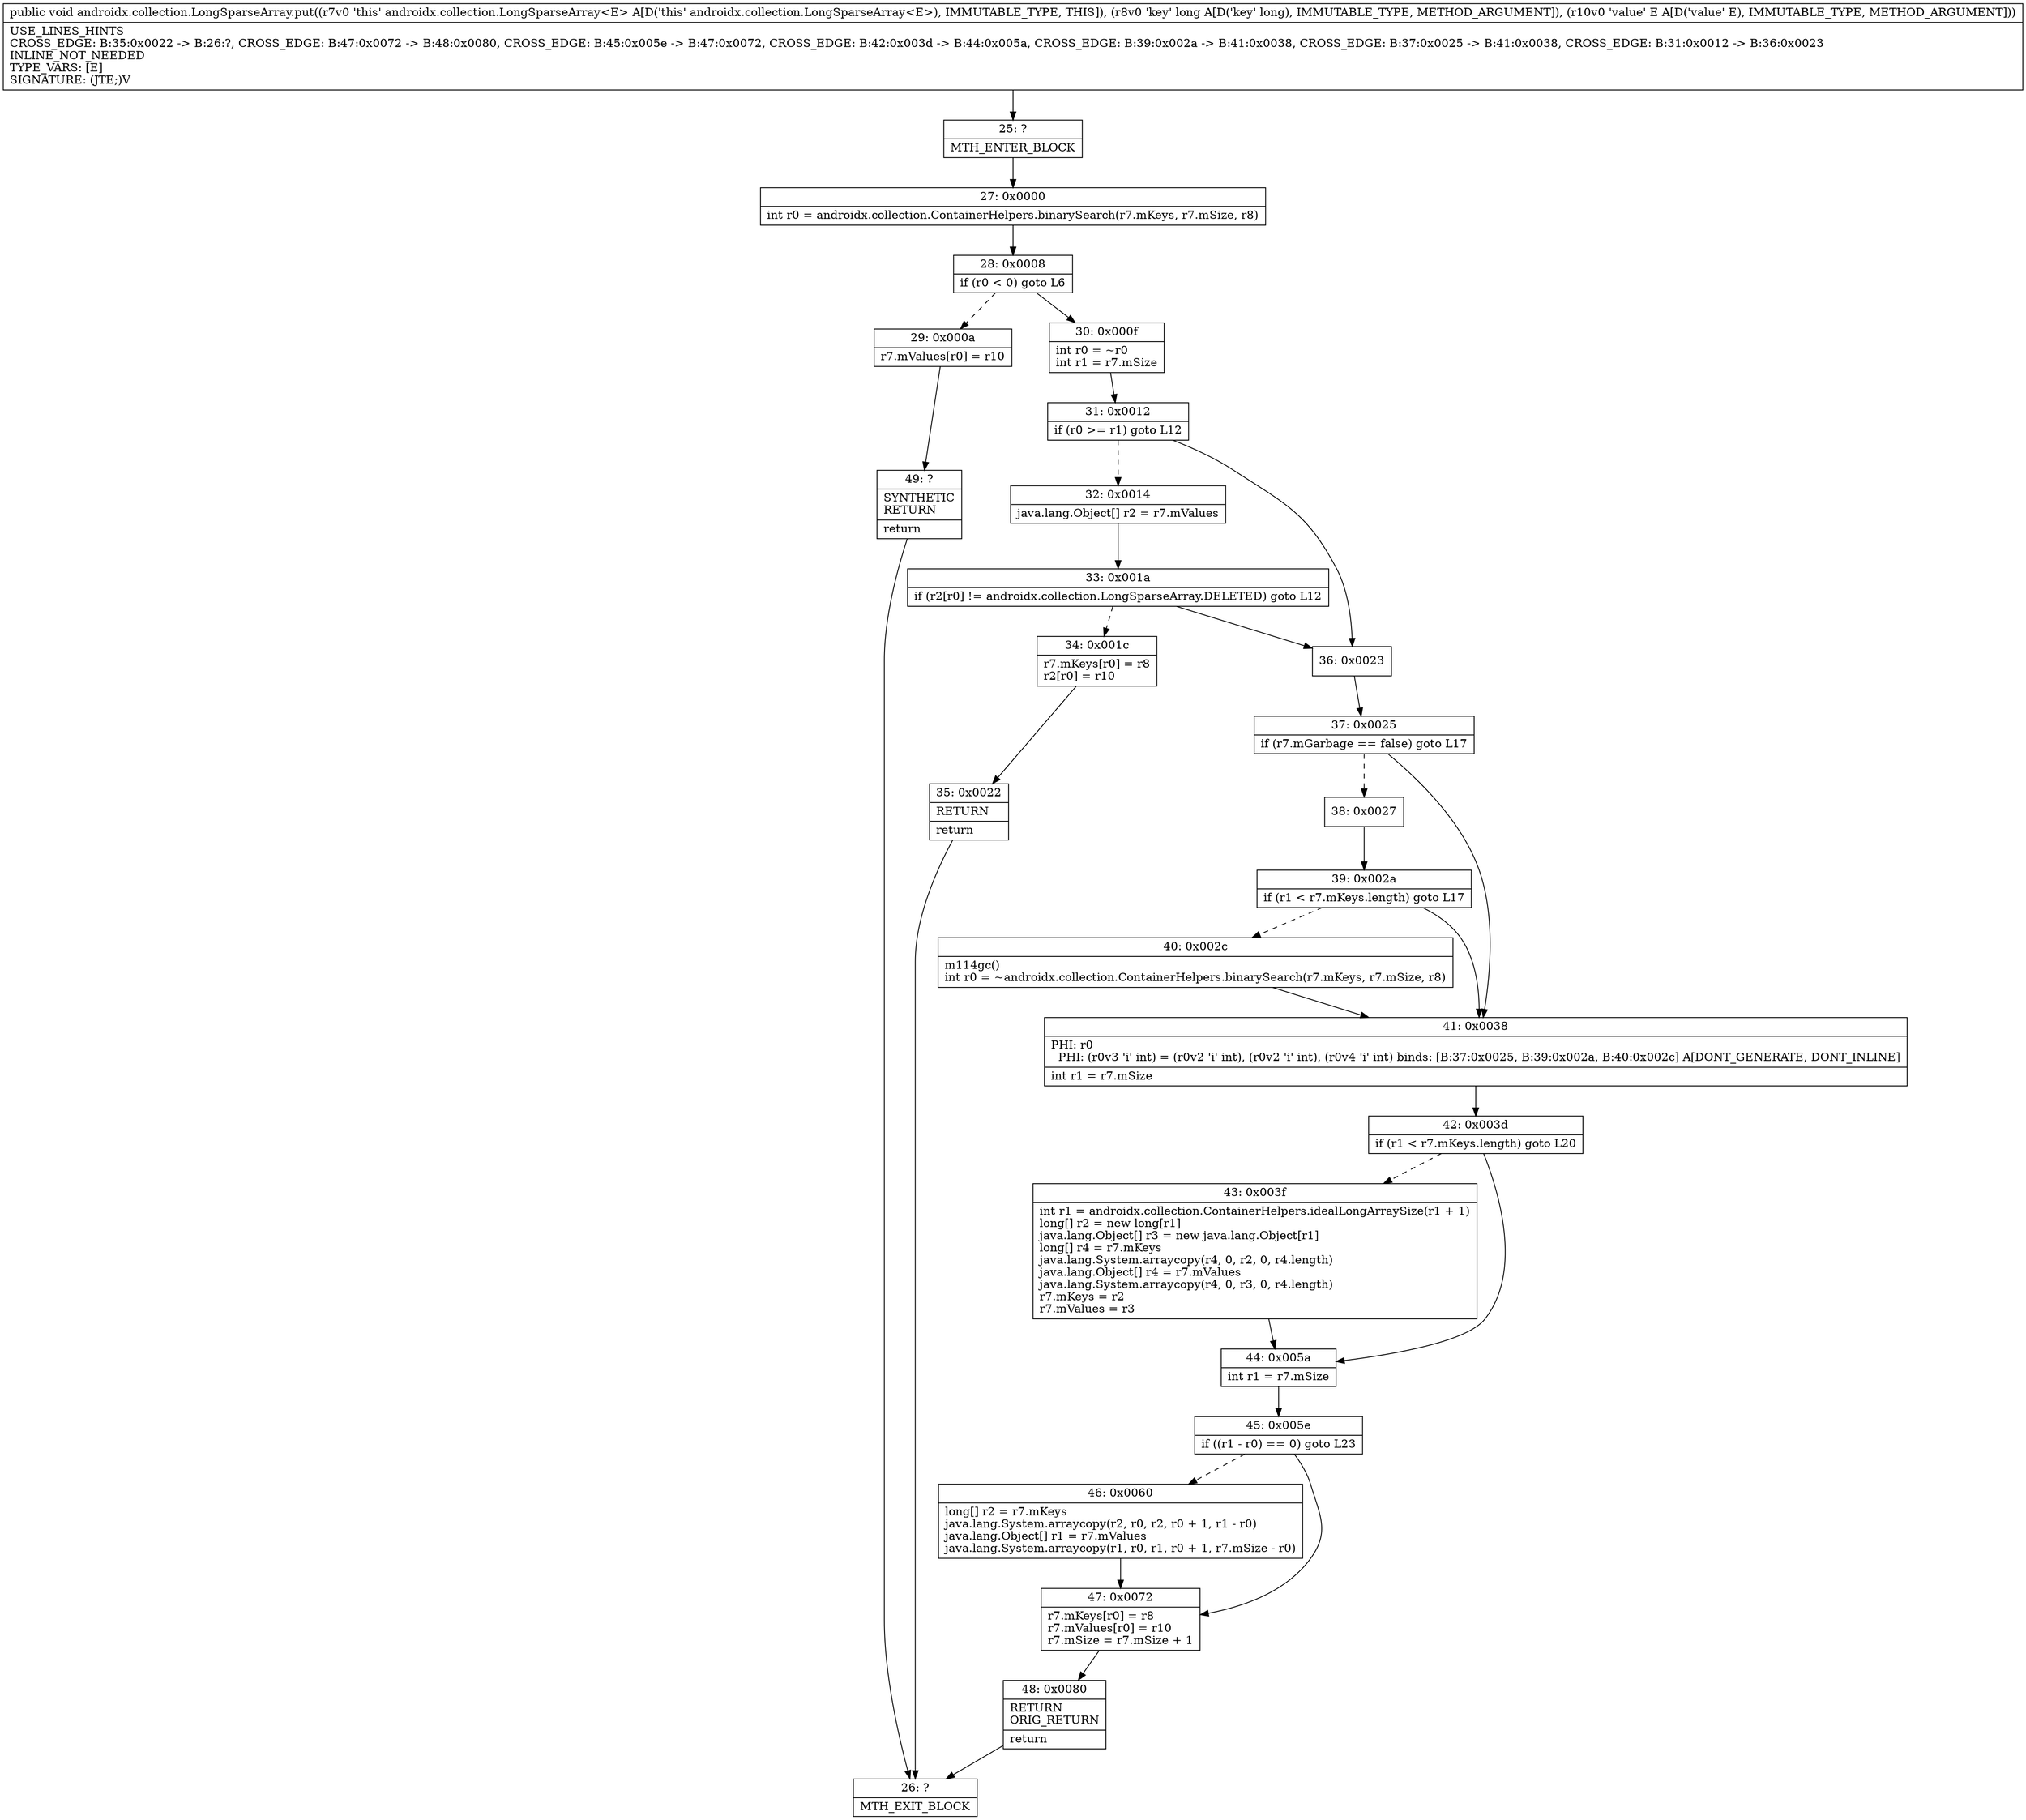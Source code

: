 digraph "CFG forandroidx.collection.LongSparseArray.put(JLjava\/lang\/Object;)V" {
Node_25 [shape=record,label="{25\:\ ?|MTH_ENTER_BLOCK\l}"];
Node_27 [shape=record,label="{27\:\ 0x0000|int r0 = androidx.collection.ContainerHelpers.binarySearch(r7.mKeys, r7.mSize, r8)\l}"];
Node_28 [shape=record,label="{28\:\ 0x0008|if (r0 \< 0) goto L6\l}"];
Node_29 [shape=record,label="{29\:\ 0x000a|r7.mValues[r0] = r10\l}"];
Node_49 [shape=record,label="{49\:\ ?|SYNTHETIC\lRETURN\l|return\l}"];
Node_26 [shape=record,label="{26\:\ ?|MTH_EXIT_BLOCK\l}"];
Node_30 [shape=record,label="{30\:\ 0x000f|int r0 = ~r0\lint r1 = r7.mSize\l}"];
Node_31 [shape=record,label="{31\:\ 0x0012|if (r0 \>= r1) goto L12\l}"];
Node_32 [shape=record,label="{32\:\ 0x0014|java.lang.Object[] r2 = r7.mValues\l}"];
Node_33 [shape=record,label="{33\:\ 0x001a|if (r2[r0] != androidx.collection.LongSparseArray.DELETED) goto L12\l}"];
Node_34 [shape=record,label="{34\:\ 0x001c|r7.mKeys[r0] = r8\lr2[r0] = r10\l}"];
Node_35 [shape=record,label="{35\:\ 0x0022|RETURN\l|return\l}"];
Node_36 [shape=record,label="{36\:\ 0x0023}"];
Node_37 [shape=record,label="{37\:\ 0x0025|if (r7.mGarbage == false) goto L17\l}"];
Node_38 [shape=record,label="{38\:\ 0x0027}"];
Node_39 [shape=record,label="{39\:\ 0x002a|if (r1 \< r7.mKeys.length) goto L17\l}"];
Node_40 [shape=record,label="{40\:\ 0x002c|m114gc()\lint r0 = ~androidx.collection.ContainerHelpers.binarySearch(r7.mKeys, r7.mSize, r8)\l}"];
Node_41 [shape=record,label="{41\:\ 0x0038|PHI: r0 \l  PHI: (r0v3 'i' int) = (r0v2 'i' int), (r0v2 'i' int), (r0v4 'i' int) binds: [B:37:0x0025, B:39:0x002a, B:40:0x002c] A[DONT_GENERATE, DONT_INLINE]\l|int r1 = r7.mSize\l}"];
Node_42 [shape=record,label="{42\:\ 0x003d|if (r1 \< r7.mKeys.length) goto L20\l}"];
Node_43 [shape=record,label="{43\:\ 0x003f|int r1 = androidx.collection.ContainerHelpers.idealLongArraySize(r1 + 1)\llong[] r2 = new long[r1]\ljava.lang.Object[] r3 = new java.lang.Object[r1]\llong[] r4 = r7.mKeys\ljava.lang.System.arraycopy(r4, 0, r2, 0, r4.length)\ljava.lang.Object[] r4 = r7.mValues\ljava.lang.System.arraycopy(r4, 0, r3, 0, r4.length)\lr7.mKeys = r2\lr7.mValues = r3\l}"];
Node_44 [shape=record,label="{44\:\ 0x005a|int r1 = r7.mSize\l}"];
Node_45 [shape=record,label="{45\:\ 0x005e|if ((r1 \- r0) == 0) goto L23\l}"];
Node_46 [shape=record,label="{46\:\ 0x0060|long[] r2 = r7.mKeys\ljava.lang.System.arraycopy(r2, r0, r2, r0 + 1, r1 \- r0)\ljava.lang.Object[] r1 = r7.mValues\ljava.lang.System.arraycopy(r1, r0, r1, r0 + 1, r7.mSize \- r0)\l}"];
Node_47 [shape=record,label="{47\:\ 0x0072|r7.mKeys[r0] = r8\lr7.mValues[r0] = r10\lr7.mSize = r7.mSize + 1\l}"];
Node_48 [shape=record,label="{48\:\ 0x0080|RETURN\lORIG_RETURN\l|return\l}"];
MethodNode[shape=record,label="{public void androidx.collection.LongSparseArray.put((r7v0 'this' androidx.collection.LongSparseArray\<E\> A[D('this' androidx.collection.LongSparseArray\<E\>), IMMUTABLE_TYPE, THIS]), (r8v0 'key' long A[D('key' long), IMMUTABLE_TYPE, METHOD_ARGUMENT]), (r10v0 'value' E A[D('value' E), IMMUTABLE_TYPE, METHOD_ARGUMENT]))  | USE_LINES_HINTS\lCROSS_EDGE: B:35:0x0022 \-\> B:26:?, CROSS_EDGE: B:47:0x0072 \-\> B:48:0x0080, CROSS_EDGE: B:45:0x005e \-\> B:47:0x0072, CROSS_EDGE: B:42:0x003d \-\> B:44:0x005a, CROSS_EDGE: B:39:0x002a \-\> B:41:0x0038, CROSS_EDGE: B:37:0x0025 \-\> B:41:0x0038, CROSS_EDGE: B:31:0x0012 \-\> B:36:0x0023\lINLINE_NOT_NEEDED\lTYPE_VARS: [E]\lSIGNATURE: (JTE;)V\l}"];
MethodNode -> Node_25;Node_25 -> Node_27;
Node_27 -> Node_28;
Node_28 -> Node_29[style=dashed];
Node_28 -> Node_30;
Node_29 -> Node_49;
Node_49 -> Node_26;
Node_30 -> Node_31;
Node_31 -> Node_32[style=dashed];
Node_31 -> Node_36;
Node_32 -> Node_33;
Node_33 -> Node_34[style=dashed];
Node_33 -> Node_36;
Node_34 -> Node_35;
Node_35 -> Node_26;
Node_36 -> Node_37;
Node_37 -> Node_38[style=dashed];
Node_37 -> Node_41;
Node_38 -> Node_39;
Node_39 -> Node_40[style=dashed];
Node_39 -> Node_41;
Node_40 -> Node_41;
Node_41 -> Node_42;
Node_42 -> Node_43[style=dashed];
Node_42 -> Node_44;
Node_43 -> Node_44;
Node_44 -> Node_45;
Node_45 -> Node_46[style=dashed];
Node_45 -> Node_47;
Node_46 -> Node_47;
Node_47 -> Node_48;
Node_48 -> Node_26;
}

